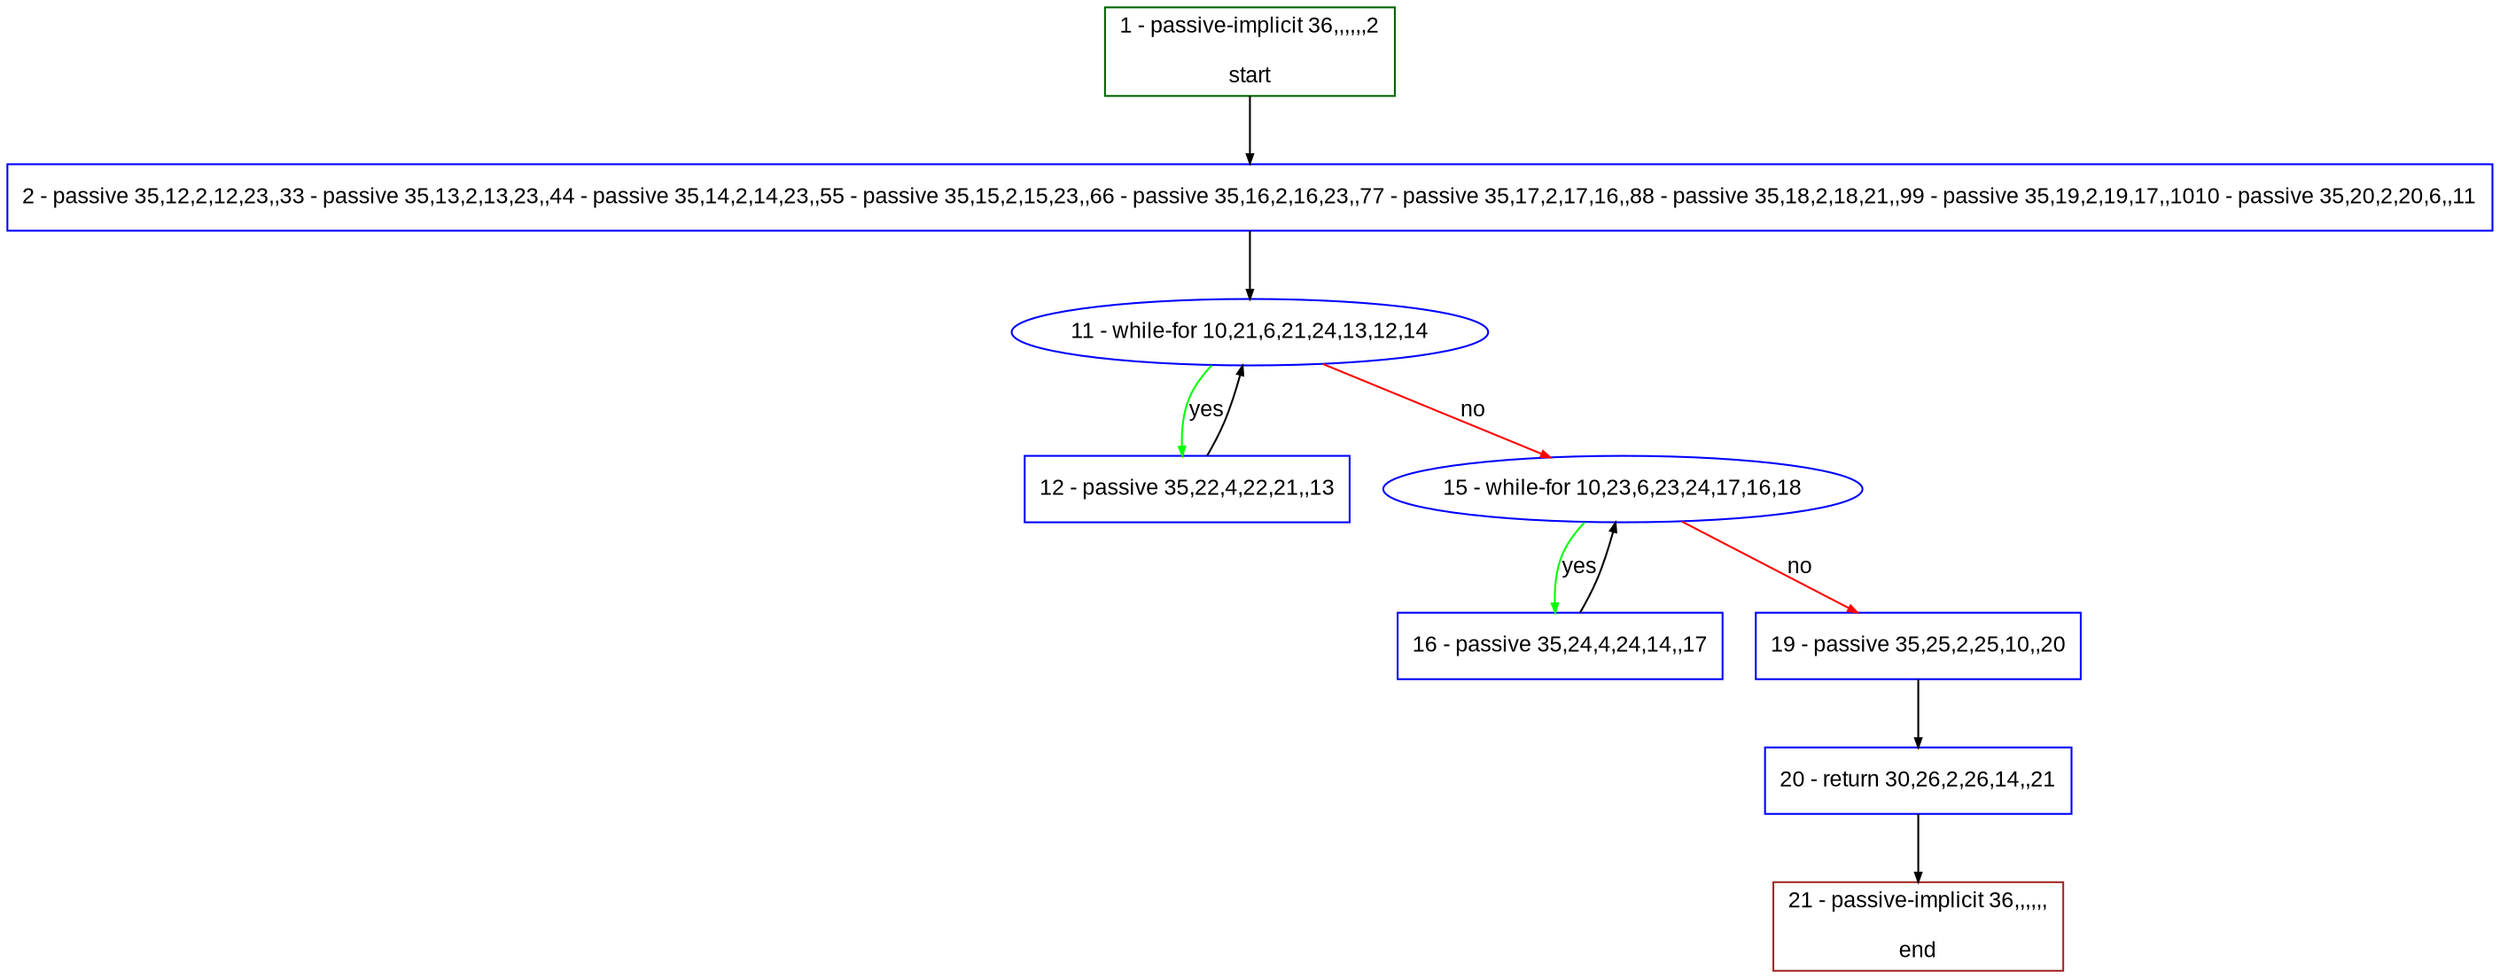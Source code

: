 digraph "" {
  graph [pack="true", label="", fontsize="12", packmode="clust", fontname="Arial", fillcolor="#FFFFCC", bgcolor="white", style="rounded,filled", compound="true"];
  node [node_initialized="no", label="", color="grey", fontsize="12", fillcolor="white", fontname="Arial", style="filled", shape="rectangle", compound="true", fixedsize="false"];
  edge [fontcolor="black", arrowhead="normal", arrowtail="none", arrowsize="0.5", ltail="", label="", color="black", fontsize="12", lhead="", fontname="Arial", dir="forward", compound="true"];
  __N1 [label="2 - passive 35,12,2,12,23,,33 - passive 35,13,2,13,23,,44 - passive 35,14,2,14,23,,55 - passive 35,15,2,15,23,,66 - passive 35,16,2,16,23,,77 - passive 35,17,2,17,16,,88 - passive 35,18,2,18,21,,99 - passive 35,19,2,19,17,,1010 - passive 35,20,2,20,6,,11", color="#0000ff", fillcolor="#ffffff", style="filled", shape="box"];
  __N2 [label="1 - passive-implicit 36,,,,,,2\n\nstart", color="#006400", fillcolor="#ffffff", style="filled", shape="box"];
  __N3 [label="11 - while-for 10,21,6,21,24,13,12,14", color="#0000ff", fillcolor="#ffffff", style="filled", shape="oval"];
  __N4 [label="12 - passive 35,22,4,22,21,,13", color="#0000ff", fillcolor="#ffffff", style="filled", shape="box"];
  __N5 [label="15 - while-for 10,23,6,23,24,17,16,18", color="#0000ff", fillcolor="#ffffff", style="filled", shape="oval"];
  __N6 [label="16 - passive 35,24,4,24,14,,17", color="#0000ff", fillcolor="#ffffff", style="filled", shape="box"];
  __N7 [label="19 - passive 35,25,2,25,10,,20", color="#0000ff", fillcolor="#ffffff", style="filled", shape="box"];
  __N8 [label="20 - return 30,26,2,26,14,,21", color="#0000ff", fillcolor="#ffffff", style="filled", shape="box"];
  __N9 [label="21 - passive-implicit 36,,,,,,\n\nend", color="#a52a2a", fillcolor="#ffffff", style="filled", shape="box"];
  __N2 -> __N1 [arrowhead="normal", arrowtail="none", color="#000000", label="", dir="forward"];
  __N1 -> __N3 [arrowhead="normal", arrowtail="none", color="#000000", label="", dir="forward"];
  __N3 -> __N4 [arrowhead="normal", arrowtail="none", color="#00ff00", label="yes", dir="forward"];
  __N4 -> __N3 [arrowhead="normal", arrowtail="none", color="#000000", label="", dir="forward"];
  __N3 -> __N5 [arrowhead="normal", arrowtail="none", color="#ff0000", label="no", dir="forward"];
  __N5 -> __N6 [arrowhead="normal", arrowtail="none", color="#00ff00", label="yes", dir="forward"];
  __N6 -> __N5 [arrowhead="normal", arrowtail="none", color="#000000", label="", dir="forward"];
  __N5 -> __N7 [arrowhead="normal", arrowtail="none", color="#ff0000", label="no", dir="forward"];
  __N7 -> __N8 [arrowhead="normal", arrowtail="none", color="#000000", label="", dir="forward"];
  __N8 -> __N9 [arrowhead="normal", arrowtail="none", color="#000000", label="", dir="forward"];
}
